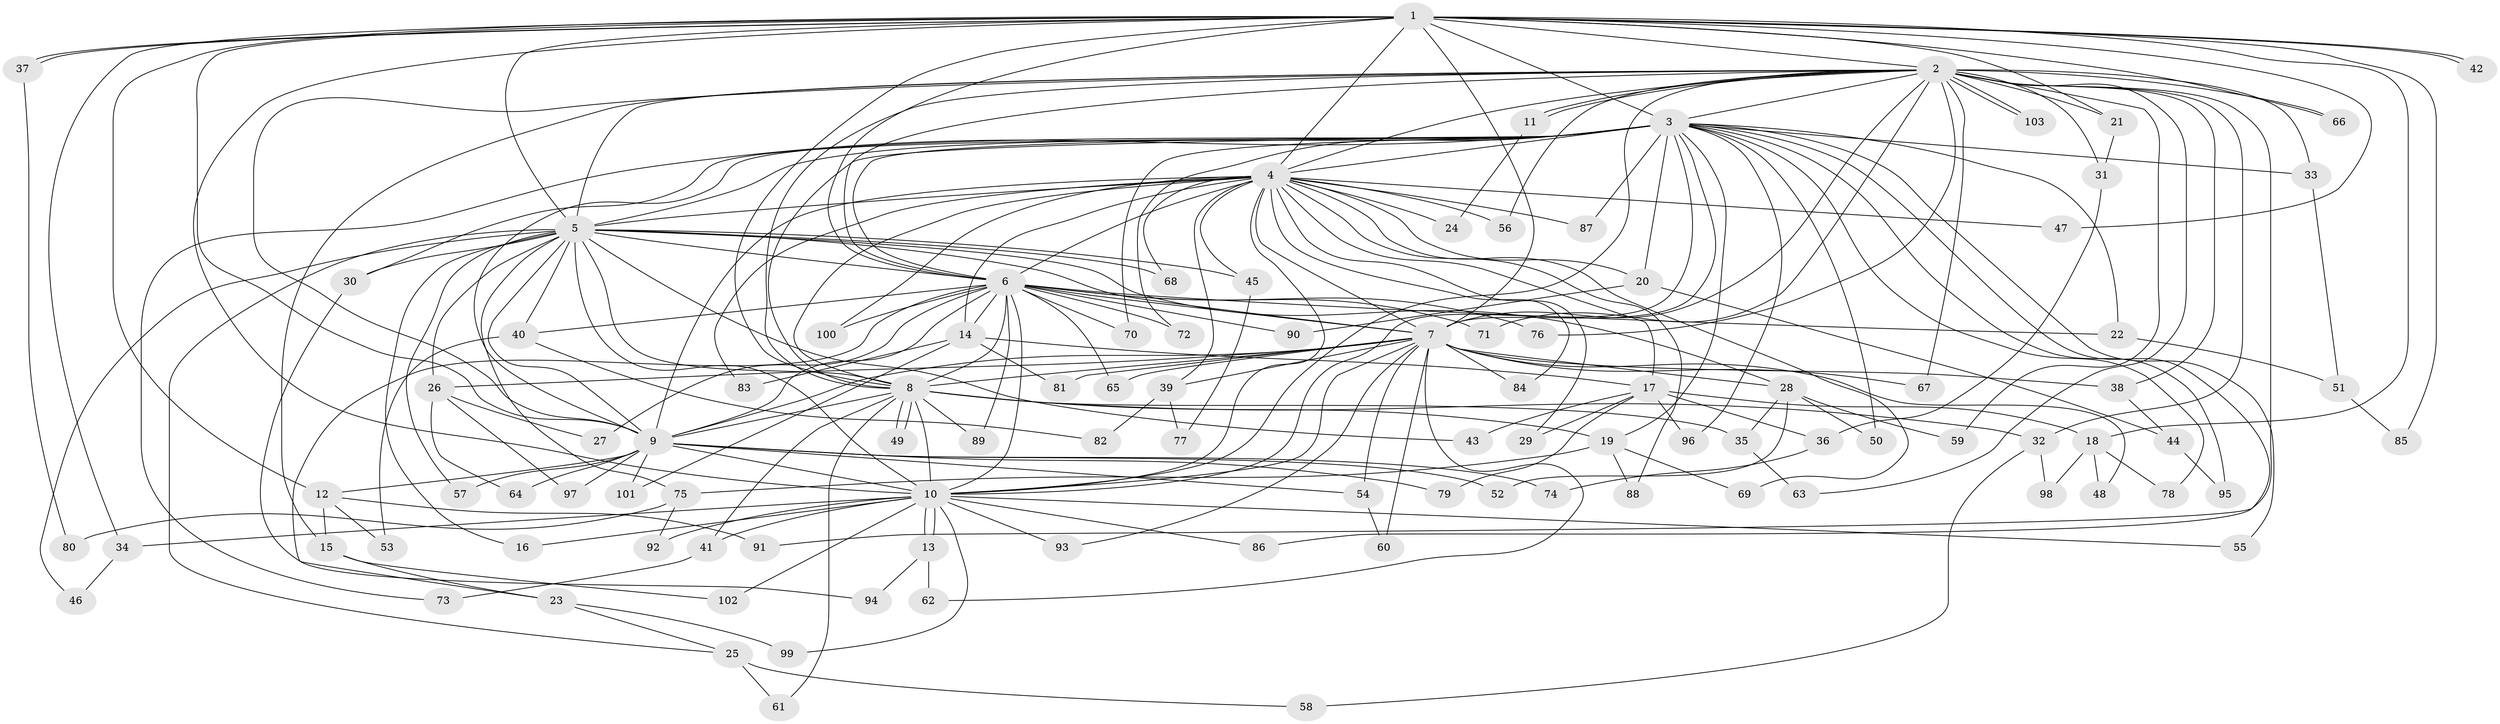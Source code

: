 // coarse degree distribution, {21: 0.016129032258064516, 22: 0.03225806451612903, 10: 0.016129032258064516, 20: 0.016129032258064516, 25: 0.016129032258064516, 12: 0.03225806451612903, 2: 0.5, 7: 0.016129032258064516, 3: 0.0967741935483871, 6: 0.03225806451612903, 4: 0.0967741935483871, 8: 0.016129032258064516, 5: 0.06451612903225806, 1: 0.04838709677419355}
// Generated by graph-tools (version 1.1) at 2025/49/03/04/25 22:49:39]
// undirected, 103 vertices, 231 edges
graph export_dot {
  node [color=gray90,style=filled];
  1;
  2;
  3;
  4;
  5;
  6;
  7;
  8;
  9;
  10;
  11;
  12;
  13;
  14;
  15;
  16;
  17;
  18;
  19;
  20;
  21;
  22;
  23;
  24;
  25;
  26;
  27;
  28;
  29;
  30;
  31;
  32;
  33;
  34;
  35;
  36;
  37;
  38;
  39;
  40;
  41;
  42;
  43;
  44;
  45;
  46;
  47;
  48;
  49;
  50;
  51;
  52;
  53;
  54;
  55;
  56;
  57;
  58;
  59;
  60;
  61;
  62;
  63;
  64;
  65;
  66;
  67;
  68;
  69;
  70;
  71;
  72;
  73;
  74;
  75;
  76;
  77;
  78;
  79;
  80;
  81;
  82;
  83;
  84;
  85;
  86;
  87;
  88;
  89;
  90;
  91;
  92;
  93;
  94;
  95;
  96;
  97;
  98;
  99;
  100;
  101;
  102;
  103;
  1 -- 2;
  1 -- 3;
  1 -- 4;
  1 -- 5;
  1 -- 6;
  1 -- 7;
  1 -- 8;
  1 -- 9;
  1 -- 10;
  1 -- 12;
  1 -- 18;
  1 -- 21;
  1 -- 34;
  1 -- 37;
  1 -- 37;
  1 -- 42;
  1 -- 42;
  1 -- 47;
  1 -- 66;
  1 -- 85;
  2 -- 3;
  2 -- 4;
  2 -- 5;
  2 -- 6;
  2 -- 7;
  2 -- 8;
  2 -- 9;
  2 -- 10;
  2 -- 11;
  2 -- 11;
  2 -- 15;
  2 -- 21;
  2 -- 31;
  2 -- 32;
  2 -- 33;
  2 -- 38;
  2 -- 56;
  2 -- 59;
  2 -- 63;
  2 -- 66;
  2 -- 67;
  2 -- 71;
  2 -- 76;
  2 -- 91;
  2 -- 103;
  2 -- 103;
  3 -- 4;
  3 -- 5;
  3 -- 6;
  3 -- 7;
  3 -- 8;
  3 -- 9;
  3 -- 10;
  3 -- 19;
  3 -- 20;
  3 -- 22;
  3 -- 30;
  3 -- 33;
  3 -- 50;
  3 -- 55;
  3 -- 70;
  3 -- 72;
  3 -- 73;
  3 -- 78;
  3 -- 86;
  3 -- 87;
  3 -- 95;
  3 -- 96;
  4 -- 5;
  4 -- 6;
  4 -- 7;
  4 -- 8;
  4 -- 9;
  4 -- 10;
  4 -- 14;
  4 -- 17;
  4 -- 20;
  4 -- 24;
  4 -- 29;
  4 -- 39;
  4 -- 45;
  4 -- 47;
  4 -- 56;
  4 -- 68;
  4 -- 69;
  4 -- 83;
  4 -- 84;
  4 -- 87;
  4 -- 88;
  4 -- 100;
  5 -- 6;
  5 -- 7;
  5 -- 8;
  5 -- 9;
  5 -- 10;
  5 -- 16;
  5 -- 25;
  5 -- 26;
  5 -- 28;
  5 -- 30;
  5 -- 40;
  5 -- 43;
  5 -- 45;
  5 -- 46;
  5 -- 57;
  5 -- 68;
  5 -- 75;
  6 -- 7;
  6 -- 8;
  6 -- 9;
  6 -- 10;
  6 -- 14;
  6 -- 22;
  6 -- 23;
  6 -- 27;
  6 -- 40;
  6 -- 65;
  6 -- 70;
  6 -- 71;
  6 -- 72;
  6 -- 76;
  6 -- 89;
  6 -- 90;
  6 -- 100;
  7 -- 8;
  7 -- 9;
  7 -- 10;
  7 -- 26;
  7 -- 28;
  7 -- 38;
  7 -- 39;
  7 -- 48;
  7 -- 54;
  7 -- 60;
  7 -- 62;
  7 -- 65;
  7 -- 67;
  7 -- 81;
  7 -- 84;
  7 -- 93;
  8 -- 9;
  8 -- 10;
  8 -- 19;
  8 -- 32;
  8 -- 35;
  8 -- 41;
  8 -- 49;
  8 -- 49;
  8 -- 61;
  8 -- 89;
  9 -- 10;
  9 -- 12;
  9 -- 52;
  9 -- 54;
  9 -- 57;
  9 -- 64;
  9 -- 74;
  9 -- 79;
  9 -- 97;
  9 -- 101;
  10 -- 13;
  10 -- 13;
  10 -- 16;
  10 -- 34;
  10 -- 41;
  10 -- 55;
  10 -- 86;
  10 -- 92;
  10 -- 93;
  10 -- 99;
  10 -- 102;
  11 -- 24;
  12 -- 15;
  12 -- 53;
  12 -- 91;
  13 -- 62;
  13 -- 94;
  14 -- 17;
  14 -- 81;
  14 -- 83;
  14 -- 101;
  15 -- 23;
  15 -- 102;
  17 -- 18;
  17 -- 29;
  17 -- 36;
  17 -- 43;
  17 -- 79;
  17 -- 96;
  18 -- 48;
  18 -- 78;
  18 -- 98;
  19 -- 69;
  19 -- 75;
  19 -- 88;
  20 -- 44;
  20 -- 90;
  21 -- 31;
  22 -- 51;
  23 -- 25;
  23 -- 99;
  25 -- 58;
  25 -- 61;
  26 -- 27;
  26 -- 64;
  26 -- 97;
  28 -- 35;
  28 -- 50;
  28 -- 52;
  28 -- 59;
  30 -- 94;
  31 -- 36;
  32 -- 58;
  32 -- 98;
  33 -- 51;
  34 -- 46;
  35 -- 63;
  36 -- 74;
  37 -- 80;
  38 -- 44;
  39 -- 77;
  39 -- 82;
  40 -- 53;
  40 -- 82;
  41 -- 73;
  44 -- 95;
  45 -- 77;
  51 -- 85;
  54 -- 60;
  75 -- 80;
  75 -- 92;
}
